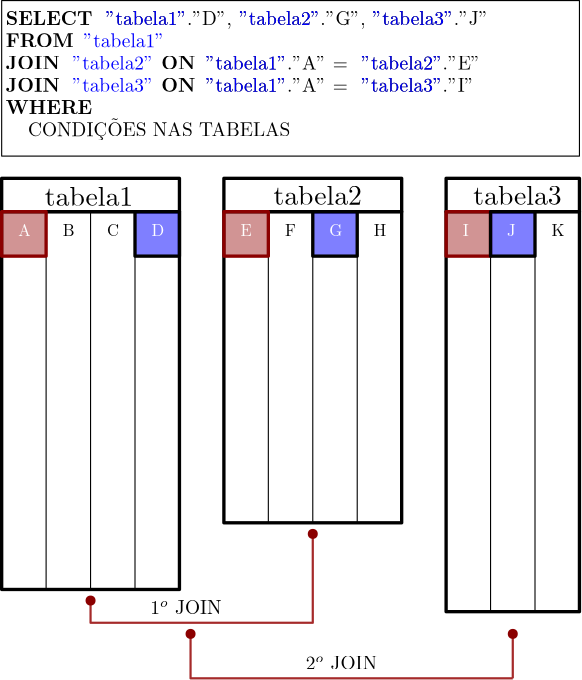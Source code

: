 <?xml version="1.0"?>
<!DOCTYPE ipe SYSTEM "ipe.dtd">
<ipe version="70218" creator="Ipe 7.2.28">
<info created="D:20240927160227" modified="D:20240927160227"/>
<ipestyle name="basic">
<symbol name="arrow/arc(spx)">
<path stroke="sym-stroke" fill="sym-stroke" pen="sym-pen">
0 0 m
-1 0.333 l
-1 -0.333 l
h
</path>
</symbol>
<symbol name="arrow/farc(spx)">
<path stroke="sym-stroke" fill="white" pen="sym-pen">
0 0 m
-1 0.333 l
-1 -0.333 l
h
</path>
</symbol>
<symbol name="arrow/ptarc(spx)">
<path stroke="sym-stroke" fill="sym-stroke" pen="sym-pen">
0 0 m
-1 0.333 l
-0.8 0 l
-1 -0.333 l
h
</path>
</symbol>
<symbol name="arrow/fptarc(spx)">
<path stroke="sym-stroke" fill="white" pen="sym-pen">
0 0 m
-1 0.333 l
-0.8 0 l
-1 -0.333 l
h
</path>
</symbol>
<symbol name="mark/circle(sx)" transformations="translations">
<path fill="sym-stroke">
0.6 0 0 0.6 0 0 e
0.4 0 0 0.4 0 0 e
</path>
</symbol>
<symbol name="mark/disk(sx)" transformations="translations">
<path fill="sym-stroke">
0.6 0 0 0.6 0 0 e
</path>
</symbol>
<symbol name="mark/fdisk(sfx)" transformations="translations">
<group>
<path fill="sym-fill">
0.5 0 0 0.5 0 0 e
</path>
<path fill="sym-stroke" fillrule="eofill">
0.6 0 0 0.6 0 0 e
0.4 0 0 0.4 0 0 e
</path>
</group>
</symbol>
<symbol name="mark/box(sx)" transformations="translations">
<path fill="sym-stroke" fillrule="eofill">
-0.6 -0.6 m
0.6 -0.6 l
0.6 0.6 l
-0.6 0.6 l
h
-0.4 -0.4 m
0.4 -0.4 l
0.4 0.4 l
-0.4 0.4 l
h
</path>
</symbol>
<symbol name="mark/square(sx)" transformations="translations">
<path fill="sym-stroke">
-0.6 -0.6 m
0.6 -0.6 l
0.6 0.6 l
-0.6 0.6 l
h
</path>
</symbol>
<symbol name="mark/fsquare(sfx)" transformations="translations">
<group>
<path fill="sym-fill">
-0.5 -0.5 m
0.5 -0.5 l
0.5 0.5 l
-0.5 0.5 l
h
</path>
<path fill="sym-stroke" fillrule="eofill">
-0.6 -0.6 m
0.6 -0.6 l
0.6 0.6 l
-0.6 0.6 l
h
-0.4 -0.4 m
0.4 -0.4 l
0.4 0.4 l
-0.4 0.4 l
h
</path>
</group>
</symbol>
<symbol name="mark/cross(sx)" transformations="translations">
<group>
<path fill="sym-stroke">
-0.43 -0.57 m
0.57 0.43 l
0.43 0.57 l
-0.57 -0.43 l
h
</path>
<path fill="sym-stroke">
-0.43 0.57 m
0.57 -0.43 l
0.43 -0.57 l
-0.57 0.43 l
h
</path>
</group>
</symbol>
<symbol name="arrow/fnormal(spx)">
<path stroke="sym-stroke" fill="white" pen="sym-pen">
0 0 m
-1 0.333 l
-1 -0.333 l
h
</path>
</symbol>
<symbol name="arrow/pointed(spx)">
<path stroke="sym-stroke" fill="sym-stroke" pen="sym-pen">
0 0 m
-1 0.333 l
-0.8 0 l
-1 -0.333 l
h
</path>
</symbol>
<symbol name="arrow/fpointed(spx)">
<path stroke="sym-stroke" fill="white" pen="sym-pen">
0 0 m
-1 0.333 l
-0.8 0 l
-1 -0.333 l
h
</path>
</symbol>
<symbol name="arrow/linear(spx)">
<path stroke="sym-stroke" pen="sym-pen">
-1 0.333 m
0 0 l
-1 -0.333 l
</path>
</symbol>
<symbol name="arrow/fdouble(spx)">
<path stroke="sym-stroke" fill="white" pen="sym-pen">
0 0 m
-1 0.333 l
-1 -0.333 l
h
-1 0 m
-2 0.333 l
-2 -0.333 l
h
</path>
</symbol>
<symbol name="arrow/double(spx)">
<path stroke="sym-stroke" fill="sym-stroke" pen="sym-pen">
0 0 m
-1 0.333 l
-1 -0.333 l
h
-1 0 m
-2 0.333 l
-2 -0.333 l
h
</path>
</symbol>
<symbol name="arrow/mid-normal(spx)">
<path stroke="sym-stroke" fill="sym-stroke" pen="sym-pen">
0.5 0 m
-0.5 0.333 l
-0.5 -0.333 l
h
</path>
</symbol>
<symbol name="arrow/mid-fnormal(spx)">
<path stroke="sym-stroke" fill="white" pen="sym-pen">
0.5 0 m
-0.5 0.333 l
-0.5 -0.333 l
h
</path>
</symbol>
<symbol name="arrow/mid-pointed(spx)">
<path stroke="sym-stroke" fill="sym-stroke" pen="sym-pen">
0.5 0 m
-0.5 0.333 l
-0.3 0 l
-0.5 -0.333 l
h
</path>
</symbol>
<symbol name="arrow/mid-fpointed(spx)">
<path stroke="sym-stroke" fill="white" pen="sym-pen">
0.5 0 m
-0.5 0.333 l
-0.3 0 l
-0.5 -0.333 l
h
</path>
</symbol>
<symbol name="arrow/mid-double(spx)">
<path stroke="sym-stroke" fill="sym-stroke" pen="sym-pen">
1 0 m
0 0.333 l
0 -0.333 l
h
0 0 m
-1 0.333 l
-1 -0.333 l
h
</path>
</symbol>
<symbol name="arrow/mid-fdouble(spx)">
<path stroke="sym-stroke" fill="white" pen="sym-pen">
1 0 m
0 0.333 l
0 -0.333 l
h
0 0 m
-1 0.333 l
-1 -0.333 l
h
</path>
</symbol>
<anglesize name="22.5 deg" value="22.5"/>
<anglesize name="30 deg" value="30"/>
<anglesize name="45 deg" value="45"/>
<anglesize name="60 deg" value="60"/>
<anglesize name="90 deg" value="90"/>
<arrowsize name="large" value="10"/>
<arrowsize name="small" value="5"/>
<arrowsize name="tiny" value="3"/>
<color name="blue" value="0 0 1"/>
<color name="brown" value="0.647 0.165 0.165"/>
<color name="darkblue" value="0 0 0.545"/>
<color name="darkcyan" value="0 0.545 0.545"/>
<color name="darkgray" value="0.663"/>
<color name="darkgreen" value="0 0.392 0"/>
<color name="darkmagenta" value="0.545 0 0.545"/>
<color name="darkorange" value="1 0.549 0"/>
<color name="darkred" value="0.545 0 0"/>
<color name="gold" value="1 0.843 0"/>
<color name="gray" value="0.745"/>
<color name="green" value="0 1 0"/>
<color name="lightblue" value="0.678 0.847 0.902"/>
<color name="lightcyan" value="0.878 1 1"/>
<color name="lightgray" value="0.827"/>
<color name="lightgreen" value="0.565 0.933 0.565"/>
<color name="lightyellow" value="1 1 0.878"/>
<color name="navy" value="0 0 0.502"/>
<color name="orange" value="1 0.647 0"/>
<color name="pink" value="1 0.753 0.796"/>
<color name="purple" value="0.627 0.125 0.941"/>
<color name="red" value="1 0 0"/>
<color name="seagreen" value="0.18 0.545 0.341"/>
<color name="turquoise" value="0.251 0.878 0.816"/>
<color name="violet" value="0.933 0.51 0.933"/>
<color name="yellow" value="1 1 0"/>
<dashstyle name="dash dot dotted" value="[4 2 1 2 1 2] 0"/>
<dashstyle name="dash dotted" value="[4 2 1 2] 0"/>
<dashstyle name="dashed" value="[4] 0"/>
<dashstyle name="dotted" value="[1 3] 0"/>
<gridsize name="10 pts (~3.5 mm)" value="10"/>
<gridsize name="14 pts (~5 mm)" value="14"/>
<gridsize name="16 pts (~6 mm)" value="16"/>
<gridsize name="20 pts (~7 mm)" value="20"/>
<gridsize name="28 pts (~10 mm)" value="28"/>
<gridsize name="32 pts (~12 mm)" value="32"/>
<gridsize name="4 pts" value="4"/>
<gridsize name="56 pts (~20 mm)" value="56"/>
<gridsize name="8 pts (~3 mm)" value="8"/>
<opacity name="10%" value="0.1"/>
<opacity name="30%" value="0.3"/>
<opacity name="50%" value="0.5"/>
<opacity name="75%" value="0.75"/>
<pen name="fat" value="1.2"/>
<pen name="heavier" value="0.8"/>
<pen name="ultrafat" value="2"/>
<symbolsize name="large" value="5"/>
<symbolsize name="small" value="2"/>
<symbolsize name="tiny" value="1.1"/>
<textsize name="Huge" value="\Huge"/>
<textsize name="LARGE" value="\LARGE"/>
<textsize name="Large" value="\Large"/>
<textsize name="footnote" value="\footnotesize"/>
<textsize name="huge" value="\huge"/>
<textsize name="large" value="\large"/>
<textsize name="script" value="\scriptsize"/>
<textsize name="small" value="\small"/>
<textsize name="tiny" value="\tiny"/>
<textstyle name="center" begin="\begin{center}" end="\end{center}"/>
<textstyle name="item" begin="\begin{itemize}\item{}" end="\end{itemize}"/>
<textstyle name="itemize" begin="\begin{itemize}" end="\end{itemize}"/>
<tiling name="falling" angle="-60" step="4" width="1"/>
<tiling name="rising" angle="30" step="4" width="1"/>
</ipestyle>
<page>
<layer name="alpha"/>
<view layers="alpha" active="alpha"/>
<path layer="alpha" stroke="black" pen="fat">
80 720 m
80 584 l
144 584 l
144 720 l
h
</path>
<path stroke="black" pen="fat">
160 720 m
160 608 l
224 608 l
224 720 l
h
</path>
<path stroke="black" pen="fat">
240 720 m
240 576 l
288 576 l
288 720 l
h
</path>
<path stroke="black" pen="fat">
160 732 m
160 720 l
224 720 l
224 732 l
h
</path>
<path stroke="black" pen="fat">
240 732 m
240 720 l
288 720 l
288 732 l
h
</path>
<path stroke="black" pen="fat">
80 732 m
80 720 l
144 720 l
144 732 l
h
</path>
<text matrix="1 0 0 1 77.8515 -1.48808" transformations="translations" pos="100 724" stroke="black" type="label" width="31.825" height="6.918" depth="0" valign="baseline">tabela2</text>
<text matrix="1 0 0 1 149.79 -1.48808" transformations="translations" pos="100 724" stroke="black" type="label" width="31.825" height="6.918" depth="0" valign="baseline">tabela3</text>
<text matrix="1 0 0 1 -4.46291 -1.83435" transformations="translations" pos="100 724" stroke="black" type="label" width="31.825" height="6.918" depth="0" valign="baseline">tabela1</text>
<path stroke="black">
96 720 m
96 584 l
</path>
<path stroke="black">
112 720 m
112 584 l
</path>
<path stroke="black">
128 720 m
128 584 l
</path>
<path stroke="black">
176 720 m
176 608 l
</path>
<path stroke="black">
192 720 m
192 608 l
</path>
<path stroke="black">
208 720 m
208 608 l
</path>
<path stroke="black">
256 720 m
256 576 l
</path>
<path stroke="black">
272 720 m
272 576 l
</path>
<text matrix="0.6 0 0 0.6 41.9567 276.872" pos="100 724" stroke="black" type="label" width="7.057" height="6.808" depth="0" valign="baseline">B</text>
<text matrix="0.6 0 0 0.6 57.9567 276.872" pos="100 724" stroke="black" type="label" width="7.195" height="6.808" depth="0" valign="baseline">C</text>
<text matrix="0.6 0 0 0.6 121.957 276.872" pos="100 724" stroke="black" type="label" width="6.503" height="6.808" depth="0" valign="baseline">F</text>
<text matrix="0.6 0 0 0.6 153.957 276.872" pos="100 724" stroke="black" type="label" width="7.472" height="6.808" depth="0" valign="baseline">H</text>
<text matrix="0.6 0 0 0.6 217.957 276.872" pos="100 724" stroke="black" type="label" width="7.749" height="6.808" depth="0" valign="baseline">K</text>
<path stroke="darkred" fill="brown" pen="fat" opacity="50%" stroke-opacity="opaque">
80 720 m
80 704 l
96 704 l
96 720 l
h
</path>
<text matrix="0.6 0 0 0.6 25.9567 276.872" pos="100 724" stroke="white" type="label" width="7.472" height="6.808" depth="0" valign="baseline">A</text>
<path matrix="1 0 0 1 80 0" stroke="darkred" fill="brown" pen="fat" opacity="50%" stroke-opacity="opaque">
80 720 m
80 704 l
96 704 l
96 720 l
h
</path>
<text matrix="0.6 0 0 0.6 105.957 276.872" pos="100 724" stroke="white" type="label" width="6.78" height="6.808" depth="0" valign="baseline">E</text>
<path matrix="1 0 0 1 160 0" stroke="darkred" fill="brown" pen="fat" opacity="50%" stroke-opacity="opaque">
80 720 m
80 704 l
96 704 l
96 720 l
h
</path>
<text matrix="0.6 0 0 0.6 185.957 276.872" pos="100 724" stroke="white" type="label" width="3.598" height="6.808" depth="0" valign="baseline">I</text>
<path matrix="1 0 0 1 48 0" stroke="black" fill="blue" pen="fat" opacity="50%" stroke-opacity="opaque">
80 720 m
80 704 l
96 704 l
96 720 l
h
</path>
<text matrix="0.6 0 0 0.6 73.9567 276.872" pos="100 724" stroke="white" type="label" width="7.61" height="6.808" depth="0" valign="baseline">D</text>
<path matrix="1 0 0 1 112 0" stroke="black" fill="blue" pen="fat" opacity="50%" stroke-opacity="opaque">
80 720 m
80 704 l
96 704 l
96 720 l
h
</path>
<text matrix="0.6 0 0 0.6 137.957 276.872" pos="100 724" stroke="white" type="label" width="7.818" height="6.808" depth="0" valign="baseline">G</text>
<path matrix="1 0 0 1 176 0" stroke="black" fill="blue" pen="fat" opacity="50%" stroke-opacity="opaque">
80 720 m
80 704 l
96 704 l
96 720 l
h
</path>
<text matrix="0.6 0 0 0.6 201.957 276.872" pos="100 724" stroke="white" type="label" width="5.12" height="6.808" depth="0" valign="baseline">J</text>
<path stroke="brown" pen="heavier">
112 580 m
112 572 l
192 572 l
192 604 l
</path>
<use name="mark/disk(sx)" pos="112 580" size="normal" stroke="darkred"/>
<use name="mark/disk(sx)" pos="192 604" size="normal" stroke="darkred"/>
<path stroke="brown" pen="heavier">
148 568 m
148 552 l
264 552 l
</path>
<path stroke="brown" pen="heavier">
264 552 m
264 568 l
</path>
<use matrix="1 0 0 1 36 -12" name="mark/disk(sx)" pos="112 580" size="normal" stroke="darkred"/>
<use matrix="1 0 0 1 152 -12" name="mark/disk(sx)" pos="112 580" size="normal" stroke="darkred"/>
<text matrix="0.7 0 0 0.7 63.4939 68.387" pos="100 724" stroke="black" type="label" width="36.671" height="6.808" depth="0" valign="baseline">1$^o$ JOIN</text>
<text matrix="0.7 0 0 0.7 119.494 48.387" pos="100 724" stroke="black" type="label" width="36.671" height="6.808" depth="0" valign="baseline">2$^o$ JOIN</text>
<path matrix="1 0 0 1.16667 0 -137.333" stroke="black" fill="white">
80 800 m
80 752 l
288 752 l
288 800 l
h
</path>
<text matrix="0.7 0 0 0.7 11.4939 280.387" pos="100 724" stroke="black" type="label" width="44.555" height="6.835" depth="0" valign="baseline">\bf{SELECT}</text>
<text matrix="0.7 0 0 0.7 47.4939 280.387" pos="100 724" stroke="black" type="label" width="64.896" height="6.926" depth="1.93" valign="baseline">&quot;tabela1&quot;.&quot;D&quot;,</text>
<text matrix="0.7 0 0 0.7 95.4939 280.387" pos="100 724" stroke="black" type="label" width="65.103" height="6.926" depth="1.93" valign="baseline">&quot;tabela2&quot;.&quot;G&quot;,</text>
<text matrix="0.7 0 0 0.7 143.494 280.387" pos="100 724" stroke="black" type="label" width="59.638" height="6.918" depth="0" valign="baseline">&quot;tabela3&quot;.&quot;J&quot;</text>
<text matrix="0.7 0 0 0.7 11.4939 272.387" pos="100 724" stroke="black" type="label" width="34.966" height="6.835" depth="0" valign="baseline">\bf{FROM}</text>
<text matrix="0.7 0 0 0.7 11.4939 264.387" pos="100 724" stroke="black" type="label" width="27.84" height="6.835" depth="0" valign="baseline">\bf{JOIN}</text>
<text matrix="0.7 0 0 0.7 35.4939 264.387" pos="100 724" stroke="blue" type="label" width="41.788" height="6.918" depth="0" valign="baseline">&quot;tabela2&quot;</text>
<text matrix="0.7 0 0 0.7 67.4939 264.387" pos="100 724" stroke="black" type="label" width="17.573" height="6.835" depth="0" valign="baseline">\bf{ON}</text>
<text matrix="0.7 0 0 0.7 39.4939 272.387" pos="100 724" stroke="blue" type="label" width="41.788" height="6.918" depth="0" valign="baseline">&quot;tabela1&quot;</text>
<text matrix="0.7 0 0 0.7 47.4939 280.387" pos="100 724" stroke="blue" type="label" width="41.788" height="6.918" depth="0" valign="baseline">&quot;tabela1&quot;</text>
<text matrix="0.7 0 0 0.7 95.4939 280.387" pos="100 724" stroke="blue" type="label" width="41.788" height="6.918" depth="0" valign="baseline">&quot;tabela2&quot;</text>
<text matrix="0.7 0 0 0.7 143.494 280.387" pos="100 724" stroke="blue" type="label" width="41.788" height="6.918" depth="0" valign="baseline">&quot;tabela3&quot;</text>
<text matrix="0.7 0 0 0.7 83.4939 264.387" pos="100 724" stroke="black" type="label" width="76.38" height="6.918" depth="0" valign="baseline">&quot;tabela1&quot;.&quot;A&quot; = </text>
<text matrix="0.7 0 0 0.7 83.4939 264.387" pos="100 724" stroke="blue" type="label" width="41.788" height="6.918" depth="0" valign="baseline">&quot;tabela1&quot;</text>
<text matrix="0.7 0 0 0.7 139.494 264.387" pos="100 724" stroke="black" type="label" width="61.298" height="6.918" depth="0" valign="baseline">&quot;tabela2&quot;.&quot;E&quot;</text>
<text matrix="0.7 0 0 0.7 139.494 264.387" pos="100 724" stroke="blue" type="label" width="41.788" height="6.918" depth="0" valign="baseline">&quot;tabela2&quot;</text>
<text matrix="0.7 0 0 0.7 11.4939 256.387" pos="100 724" stroke="black" type="label" width="27.84" height="6.835" depth="0" valign="baseline">\bf{JOIN}</text>
<text matrix="0.7 0 0 0.7 35.4939 256.387" pos="100 724" stroke="blue" type="label" width="41.788" height="6.918" depth="0" valign="baseline">&quot;tabela3&quot;</text>
<text matrix="0.7 0 0 0.7 67.4939 256.387" pos="100 724" stroke="black" type="label" width="17.573" height="6.835" depth="0" valign="baseline">\bf{ON}</text>
<text matrix="0.7 0 0 0.7 83.4939 256.387" pos="100 724" stroke="black" type="label" width="76.38" height="6.918" depth="0" valign="baseline">&quot;tabela1&quot;.&quot;A&quot; = </text>
<text matrix="0.7 0 0 0.7 83.4939 256.387" pos="100 724" stroke="blue" type="label" width="41.788" height="6.918" depth="0" valign="baseline">&quot;tabela1&quot;</text>
<text matrix="0.7 0 0 0.7 139.494 256.387" pos="100 724" stroke="black" type="label" width="58.116" height="6.918" depth="0" valign="baseline">&quot;tabela3&quot;.&quot;I&quot;</text>
<text matrix="0.7 0 0 0.7 139.494 256.387" pos="100 724" stroke="blue" type="label" width="41.788" height="6.918" depth="0" valign="baseline">&quot;tabela3&quot;</text>
<text matrix="0.7 0 0 0.7 11.4939 248.387" pos="100 724" stroke="black" type="label" width="44.458" height="6.835" depth="0" valign="baseline">\bf{WHERE}</text>
<text matrix="0.7 0 0 0.7 19.4939 240.387" pos="100 724" stroke="black" type="label" width="134.911" height="9.177" depth="1.69" valign="baseline">CONDIÇÕES NAS TABELAS</text>
</page>
</ipe>
